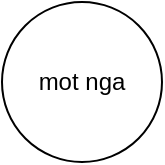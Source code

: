 <mxfile>
    <diagram id="W2YOojopK3ve7Xv7f_DK" name="Page-1">
        <mxGraphModel dx="744" dy="563" grid="1" gridSize="10" guides="1" tooltips="1" connect="1" arrows="1" fold="1" page="1" pageScale="1" pageWidth="850" pageHeight="1100" math="0" shadow="0">
            <root>
                <mxCell id="0"/>
                <mxCell id="1" parent="0"/>
                <mxCell id="2" value="mot nga" style="ellipse;whiteSpace=wrap;html=1;aspect=fixed;" parent="1" vertex="1">
                    <mxGeometry x="440" y="300" width="80" height="80" as="geometry"/>
                </mxCell>
            </root>
        </mxGraphModel>
    </diagram>
</mxfile>